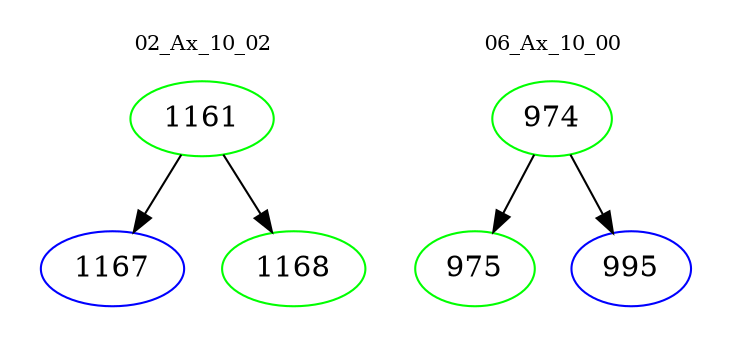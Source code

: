 digraph{
subgraph cluster_0 {
color = white
label = "02_Ax_10_02";
fontsize=10;
T0_1161 [label="1161", color="green"]
T0_1161 -> T0_1167 [color="black"]
T0_1167 [label="1167", color="blue"]
T0_1161 -> T0_1168 [color="black"]
T0_1168 [label="1168", color="green"]
}
subgraph cluster_1 {
color = white
label = "06_Ax_10_00";
fontsize=10;
T1_974 [label="974", color="green"]
T1_974 -> T1_975 [color="black"]
T1_975 [label="975", color="green"]
T1_974 -> T1_995 [color="black"]
T1_995 [label="995", color="blue"]
}
}
